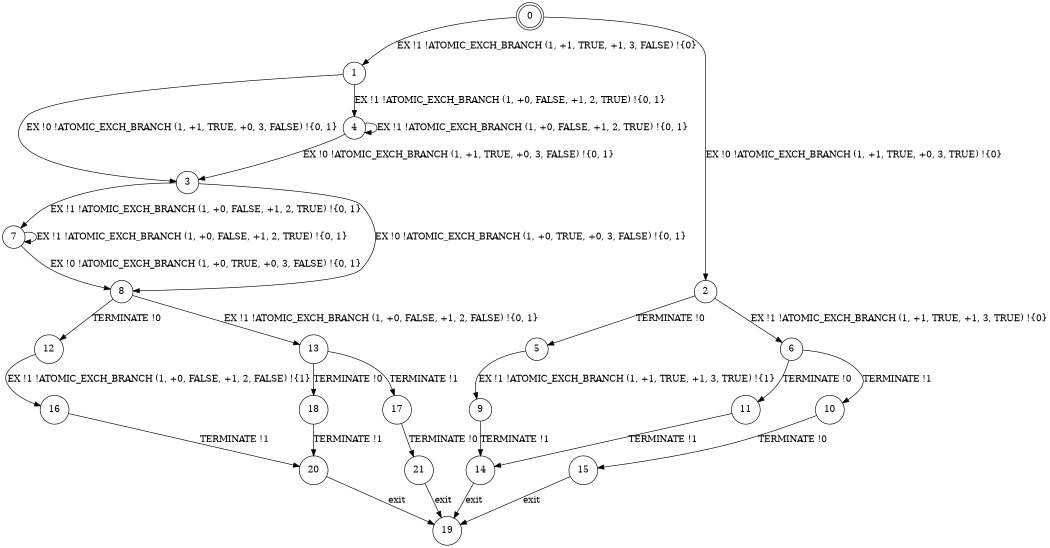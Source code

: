 digraph BCG {
size = "7, 10.5";
center = TRUE;
node [shape = circle];
0 [peripheries = 2];
0 -> 1 [label = "EX !1 !ATOMIC_EXCH_BRANCH (1, +1, TRUE, +1, 3, FALSE) !{0}"];
0 -> 2 [label = "EX !0 !ATOMIC_EXCH_BRANCH (1, +1, TRUE, +0, 3, TRUE) !{0}"];
1 -> 3 [label = "EX !0 !ATOMIC_EXCH_BRANCH (1, +1, TRUE, +0, 3, FALSE) !{0, 1}"];
1 -> 4 [label = "EX !1 !ATOMIC_EXCH_BRANCH (1, +0, FALSE, +1, 2, TRUE) !{0, 1}"];
2 -> 5 [label = "TERMINATE !0"];
2 -> 6 [label = "EX !1 !ATOMIC_EXCH_BRANCH (1, +1, TRUE, +1, 3, TRUE) !{0}"];
3 -> 7 [label = "EX !1 !ATOMIC_EXCH_BRANCH (1, +0, FALSE, +1, 2, TRUE) !{0, 1}"];
3 -> 8 [label = "EX !0 !ATOMIC_EXCH_BRANCH (1, +0, TRUE, +0, 3, FALSE) !{0, 1}"];
4 -> 3 [label = "EX !0 !ATOMIC_EXCH_BRANCH (1, +1, TRUE, +0, 3, FALSE) !{0, 1}"];
4 -> 4 [label = "EX !1 !ATOMIC_EXCH_BRANCH (1, +0, FALSE, +1, 2, TRUE) !{0, 1}"];
5 -> 9 [label = "EX !1 !ATOMIC_EXCH_BRANCH (1, +1, TRUE, +1, 3, TRUE) !{1}"];
6 -> 10 [label = "TERMINATE !1"];
6 -> 11 [label = "TERMINATE !0"];
7 -> 7 [label = "EX !1 !ATOMIC_EXCH_BRANCH (1, +0, FALSE, +1, 2, TRUE) !{0, 1}"];
7 -> 8 [label = "EX !0 !ATOMIC_EXCH_BRANCH (1, +0, TRUE, +0, 3, FALSE) !{0, 1}"];
8 -> 12 [label = "TERMINATE !0"];
8 -> 13 [label = "EX !1 !ATOMIC_EXCH_BRANCH (1, +0, FALSE, +1, 2, FALSE) !{0, 1}"];
9 -> 14 [label = "TERMINATE !1"];
10 -> 15 [label = "TERMINATE !0"];
11 -> 14 [label = "TERMINATE !1"];
12 -> 16 [label = "EX !1 !ATOMIC_EXCH_BRANCH (1, +0, FALSE, +1, 2, FALSE) !{1}"];
13 -> 17 [label = "TERMINATE !1"];
13 -> 18 [label = "TERMINATE !0"];
14 -> 19 [label = "exit"];
15 -> 19 [label = "exit"];
16 -> 20 [label = "TERMINATE !1"];
17 -> 21 [label = "TERMINATE !0"];
18 -> 20 [label = "TERMINATE !1"];
20 -> 19 [label = "exit"];
21 -> 19 [label = "exit"];
}
